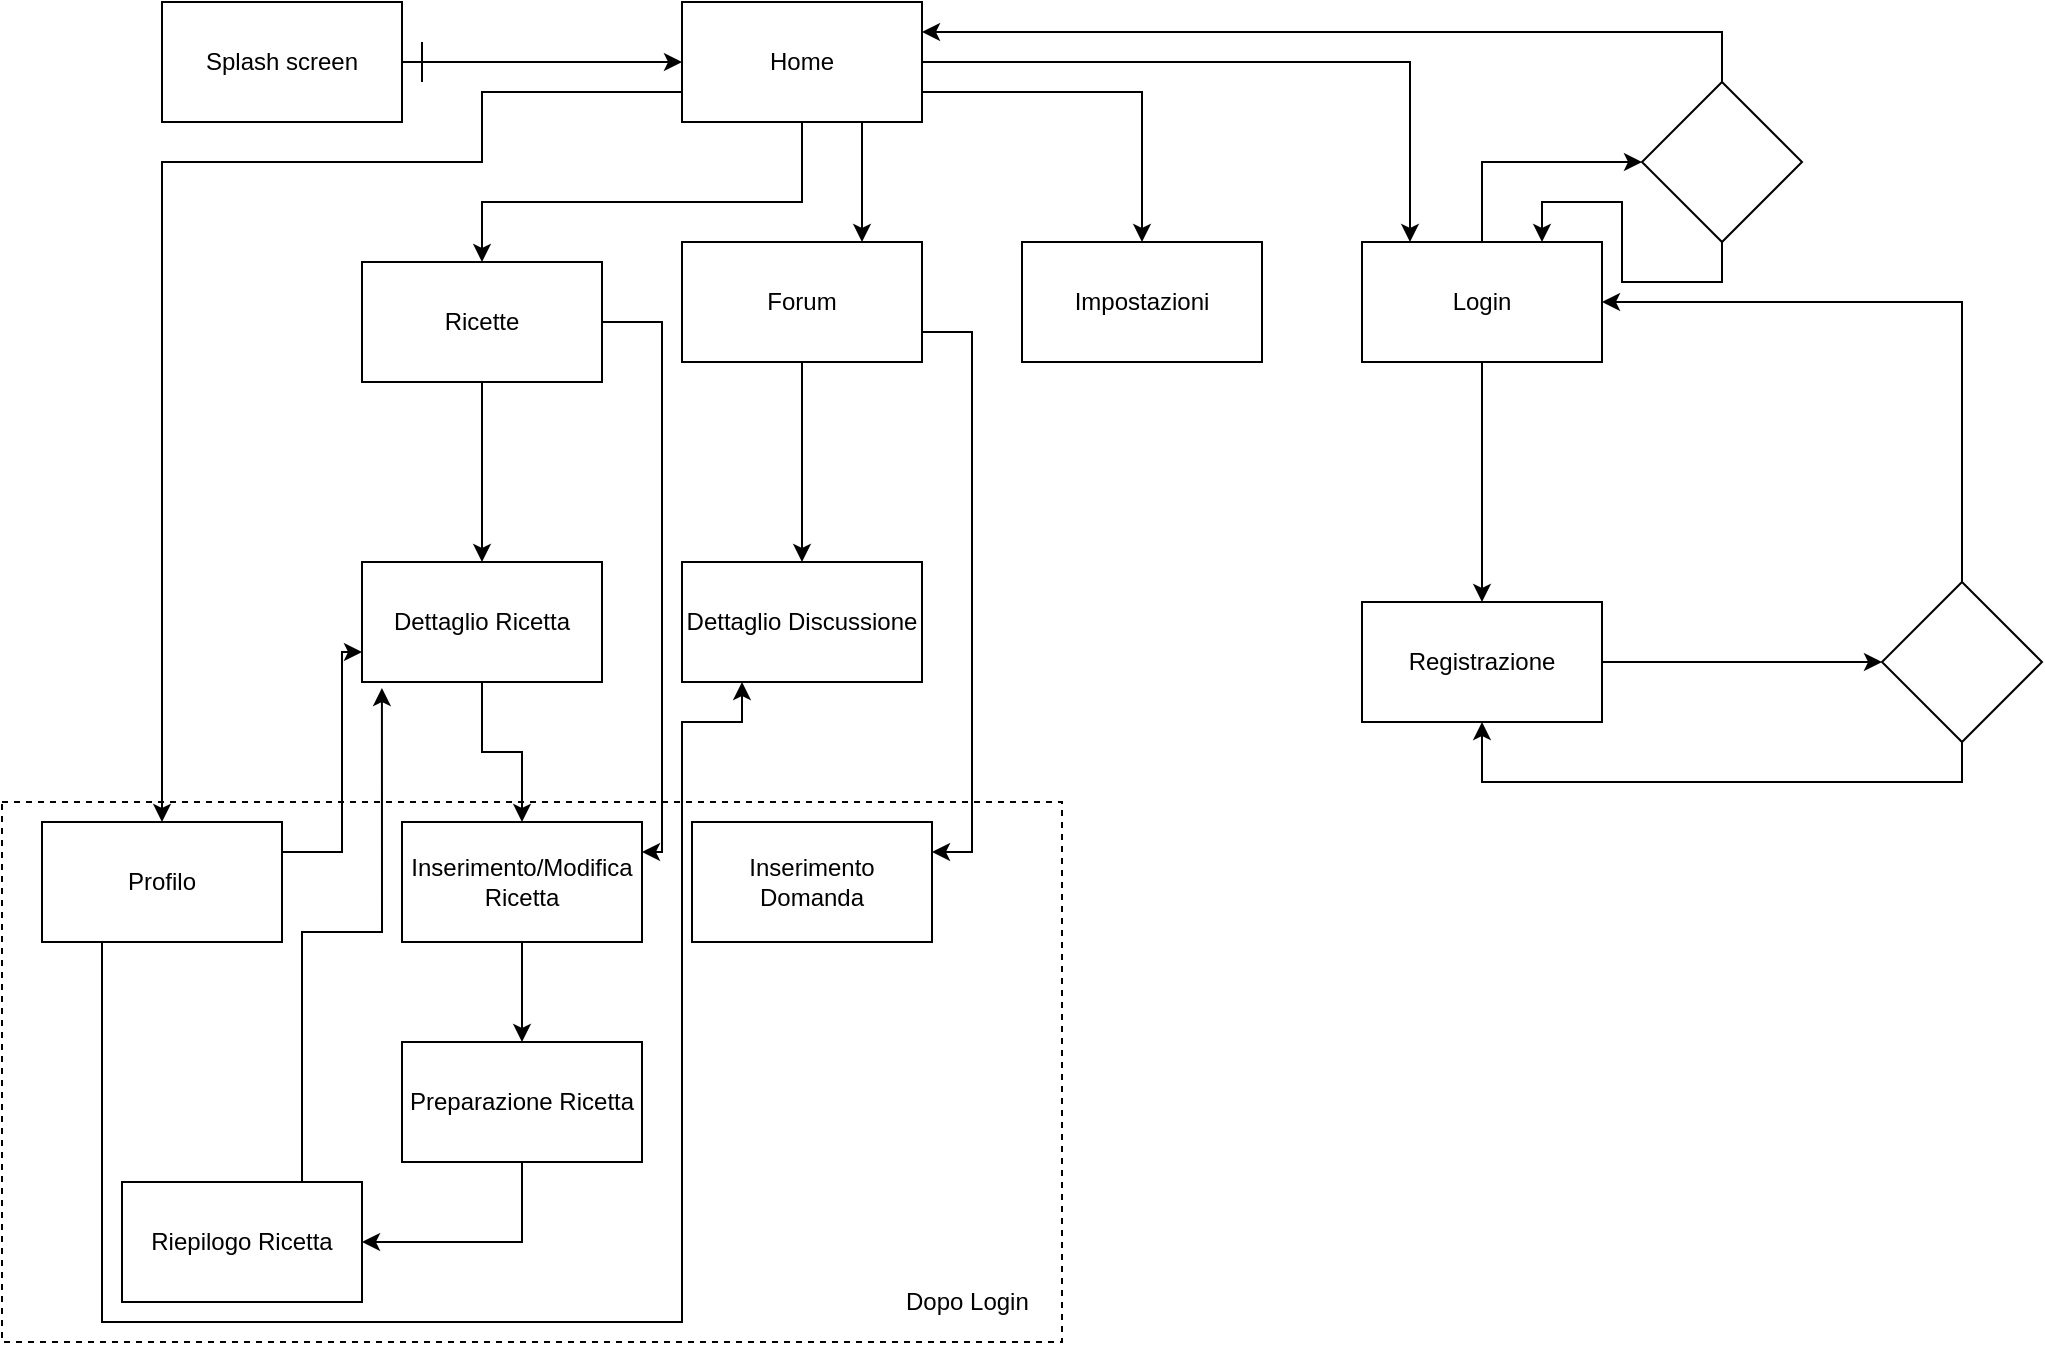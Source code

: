 <mxfile version="10.5.9" type="device"><diagram id="hSW3UUFf86B_6_r3jcMz" name="Page-1"><mxGraphModel dx="2664" dy="557" grid="1" gridSize="10" guides="1" tooltips="1" connect="1" arrows="1" fold="1" page="1" pageScale="1" pageWidth="1654" pageHeight="2336" math="0" shadow="0"><root><mxCell id="0"/><mxCell id="1" parent="0"/><mxCell id="1mO1aqVLIZ8-oUnYoXby-12" style="edgeStyle=orthogonalEdgeStyle;rounded=0;orthogonalLoop=1;jettySize=auto;html=1;exitX=0;exitY=0.75;exitDx=0;exitDy=0;entryX=0.5;entryY=0;entryDx=0;entryDy=0;" parent="1" source="1mO1aqVLIZ8-oUnYoXby-1" target="1mO1aqVLIZ8-oUnYoXby-6" edge="1"><mxGeometry relative="1" as="geometry"><Array as="points"><mxPoint x="230" y="85"/><mxPoint x="230" y="120"/><mxPoint x="70" y="120"/></Array></mxGeometry></mxCell><mxCell id="1mO1aqVLIZ8-oUnYoXby-14" style="edgeStyle=orthogonalEdgeStyle;rounded=0;orthogonalLoop=1;jettySize=auto;html=1;exitX=0.5;exitY=1;exitDx=0;exitDy=0;" parent="1" source="1mO1aqVLIZ8-oUnYoXby-1" target="1mO1aqVLIZ8-oUnYoXby-5" edge="1"><mxGeometry relative="1" as="geometry"><Array as="points"><mxPoint x="390" y="140"/><mxPoint x="230" y="140"/></Array></mxGeometry></mxCell><mxCell id="1mO1aqVLIZ8-oUnYoXby-15" style="edgeStyle=orthogonalEdgeStyle;rounded=0;orthogonalLoop=1;jettySize=auto;html=1;exitX=0.75;exitY=1;exitDx=0;exitDy=0;entryX=0.75;entryY=0;entryDx=0;entryDy=0;" parent="1" source="1mO1aqVLIZ8-oUnYoXby-1" target="1mO1aqVLIZ8-oUnYoXby-3" edge="1"><mxGeometry relative="1" as="geometry"/></mxCell><mxCell id="1mO1aqVLIZ8-oUnYoXby-16" style="edgeStyle=orthogonalEdgeStyle;rounded=0;orthogonalLoop=1;jettySize=auto;html=1;exitX=1;exitY=0.75;exitDx=0;exitDy=0;entryX=0.5;entryY=0;entryDx=0;entryDy=0;" parent="1" source="1mO1aqVLIZ8-oUnYoXby-1" target="1mO1aqVLIZ8-oUnYoXby-4" edge="1"><mxGeometry relative="1" as="geometry"/></mxCell><mxCell id="1mO1aqVLIZ8-oUnYoXby-17" style="edgeStyle=orthogonalEdgeStyle;rounded=0;orthogonalLoop=1;jettySize=auto;html=1;exitX=1;exitY=0.5;exitDx=0;exitDy=0;entryX=0.2;entryY=0;entryDx=0;entryDy=0;entryPerimeter=0;" parent="1" source="1mO1aqVLIZ8-oUnYoXby-1" target="1mO1aqVLIZ8-oUnYoXby-2" edge="1"><mxGeometry relative="1" as="geometry"/></mxCell><mxCell id="1mO1aqVLIZ8-oUnYoXby-1" value="Home" style="rounded=0;whiteSpace=wrap;html=1;" parent="1" vertex="1"><mxGeometry x="330" y="40" width="120" height="60" as="geometry"/></mxCell><mxCell id="1mO1aqVLIZ8-oUnYoXby-26" style="edgeStyle=orthogonalEdgeStyle;rounded=0;orthogonalLoop=1;jettySize=auto;html=1;exitX=0.5;exitY=0;exitDx=0;exitDy=0;entryX=0;entryY=0.5;entryDx=0;entryDy=0;" parent="1" source="1mO1aqVLIZ8-oUnYoXby-2" target="1mO1aqVLIZ8-oUnYoXby-25" edge="1"><mxGeometry relative="1" as="geometry"/></mxCell><mxCell id="1mO1aqVLIZ8-oUnYoXby-29" style="edgeStyle=orthogonalEdgeStyle;rounded=0;orthogonalLoop=1;jettySize=auto;html=1;exitX=0.5;exitY=1;exitDx=0;exitDy=0;entryX=0.5;entryY=0;entryDx=0;entryDy=0;" parent="1" source="1mO1aqVLIZ8-oUnYoXby-2" target="1mO1aqVLIZ8-oUnYoXby-19" edge="1"><mxGeometry relative="1" as="geometry"/></mxCell><mxCell id="1mO1aqVLIZ8-oUnYoXby-2" value="Login" style="rounded=0;whiteSpace=wrap;html=1;" parent="1" vertex="1"><mxGeometry x="670" y="160" width="120" height="60" as="geometry"/></mxCell><mxCell id="1mO1aqVLIZ8-oUnYoXby-39" style="edgeStyle=orthogonalEdgeStyle;rounded=0;orthogonalLoop=1;jettySize=auto;html=1;exitX=0.5;exitY=1;exitDx=0;exitDy=0;entryX=0.5;entryY=0;entryDx=0;entryDy=0;" parent="1" source="1mO1aqVLIZ8-oUnYoXby-3" target="1mO1aqVLIZ8-oUnYoXby-37" edge="1"><mxGeometry relative="1" as="geometry"/></mxCell><mxCell id="1mO1aqVLIZ8-oUnYoXby-44" style="edgeStyle=orthogonalEdgeStyle;rounded=0;orthogonalLoop=1;jettySize=auto;html=1;exitX=1;exitY=0.75;exitDx=0;exitDy=0;entryX=1;entryY=0.25;entryDx=0;entryDy=0;" parent="1" source="1mO1aqVLIZ8-oUnYoXby-3" target="1mO1aqVLIZ8-oUnYoXby-42" edge="1"><mxGeometry relative="1" as="geometry"/></mxCell><mxCell id="1mO1aqVLIZ8-oUnYoXby-3" value="Forum" style="rounded=0;whiteSpace=wrap;html=1;" parent="1" vertex="1"><mxGeometry x="330" y="160" width="120" height="60" as="geometry"/></mxCell><mxCell id="1mO1aqVLIZ8-oUnYoXby-4" value="Impostazioni" style="rounded=0;whiteSpace=wrap;html=1;" parent="1" vertex="1"><mxGeometry x="500" y="160" width="120" height="60" as="geometry"/></mxCell><mxCell id="1mO1aqVLIZ8-oUnYoXby-31" style="edgeStyle=orthogonalEdgeStyle;rounded=0;orthogonalLoop=1;jettySize=auto;html=1;exitX=0.5;exitY=1;exitDx=0;exitDy=0;" parent="1" source="1mO1aqVLIZ8-oUnYoXby-5" edge="1"><mxGeometry relative="1" as="geometry"><mxPoint x="230" y="320" as="targetPoint"/></mxGeometry></mxCell><mxCell id="1mO1aqVLIZ8-oUnYoXby-43" style="edgeStyle=orthogonalEdgeStyle;rounded=0;orthogonalLoop=1;jettySize=auto;html=1;exitX=1;exitY=0.5;exitDx=0;exitDy=0;entryX=1;entryY=0.25;entryDx=0;entryDy=0;" parent="1" source="1mO1aqVLIZ8-oUnYoXby-5" target="1mO1aqVLIZ8-oUnYoXby-41" edge="1"><mxGeometry relative="1" as="geometry"><Array as="points"><mxPoint x="320" y="200"/><mxPoint x="320" y="465"/></Array></mxGeometry></mxCell><mxCell id="1mO1aqVLIZ8-oUnYoXby-5" value="Ricette" style="rounded=0;whiteSpace=wrap;html=1;" parent="1" vertex="1"><mxGeometry x="170" y="170" width="120" height="60" as="geometry"/></mxCell><mxCell id="1mO1aqVLIZ8-oUnYoXby-36" style="edgeStyle=orthogonalEdgeStyle;rounded=0;orthogonalLoop=1;jettySize=auto;html=1;exitX=1;exitY=0.25;exitDx=0;exitDy=0;entryX=0;entryY=0.75;entryDx=0;entryDy=0;" parent="1" source="1mO1aqVLIZ8-oUnYoXby-6" target="1mO1aqVLIZ8-oUnYoXby-32" edge="1"><mxGeometry relative="1" as="geometry"><Array as="points"><mxPoint x="160" y="465"/><mxPoint x="160" y="365"/></Array></mxGeometry></mxCell><mxCell id="1mO1aqVLIZ8-oUnYoXby-40" style="edgeStyle=orthogonalEdgeStyle;rounded=0;orthogonalLoop=1;jettySize=auto;html=1;exitX=0.25;exitY=1;exitDx=0;exitDy=0;entryX=0.25;entryY=1;entryDx=0;entryDy=0;" parent="1" source="1mO1aqVLIZ8-oUnYoXby-6" target="1mO1aqVLIZ8-oUnYoXby-37" edge="1"><mxGeometry relative="1" as="geometry"><Array as="points"><mxPoint x="40" y="700"/><mxPoint x="330" y="700"/><mxPoint x="330" y="400"/><mxPoint x="360" y="400"/></Array></mxGeometry></mxCell><mxCell id="1mO1aqVLIZ8-oUnYoXby-6" value="Profilo" style="rounded=0;whiteSpace=wrap;html=1;" parent="1" vertex="1"><mxGeometry x="10" y="450" width="120" height="60" as="geometry"/></mxCell><mxCell id="ju-csI_MhFLcb_P0tzcu-2" style="edgeStyle=orthogonalEdgeStyle;rounded=0;orthogonalLoop=1;jettySize=auto;html=1;exitX=1;exitY=0.5;exitDx=0;exitDy=0;entryX=0;entryY=0.5;entryDx=0;entryDy=0;" parent="1" source="1mO1aqVLIZ8-oUnYoXby-8" target="1mO1aqVLIZ8-oUnYoXby-1" edge="1"><mxGeometry relative="1" as="geometry"/></mxCell><mxCell id="1mO1aqVLIZ8-oUnYoXby-8" value="Splash screen" style="rounded=0;whiteSpace=wrap;html=1;" parent="1" vertex="1"><mxGeometry x="70" y="40" width="120" height="60" as="geometry"/></mxCell><mxCell id="1mO1aqVLIZ8-oUnYoXby-22" style="edgeStyle=orthogonalEdgeStyle;rounded=0;orthogonalLoop=1;jettySize=auto;html=1;exitX=1;exitY=0.5;exitDx=0;exitDy=0;entryX=0;entryY=0.5;entryDx=0;entryDy=0;" parent="1" source="1mO1aqVLIZ8-oUnYoXby-19" target="1mO1aqVLIZ8-oUnYoXby-21" edge="1"><mxGeometry relative="1" as="geometry"/></mxCell><mxCell id="1mO1aqVLIZ8-oUnYoXby-19" value="Registrazione" style="rounded=0;whiteSpace=wrap;html=1;" parent="1" vertex="1"><mxGeometry x="670" y="340" width="120" height="60" as="geometry"/></mxCell><mxCell id="1mO1aqVLIZ8-oUnYoXby-23" style="edgeStyle=orthogonalEdgeStyle;rounded=0;orthogonalLoop=1;jettySize=auto;html=1;exitX=0.5;exitY=0;exitDx=0;exitDy=0;entryX=1;entryY=0.5;entryDx=0;entryDy=0;" parent="1" source="1mO1aqVLIZ8-oUnYoXby-21" target="1mO1aqVLIZ8-oUnYoXby-2" edge="1"><mxGeometry relative="1" as="geometry"/></mxCell><mxCell id="1mO1aqVLIZ8-oUnYoXby-24" style="edgeStyle=orthogonalEdgeStyle;rounded=0;orthogonalLoop=1;jettySize=auto;html=1;exitX=0.5;exitY=1;exitDx=0;exitDy=0;entryX=0.5;entryY=1;entryDx=0;entryDy=0;" parent="1" source="1mO1aqVLIZ8-oUnYoXby-21" target="1mO1aqVLIZ8-oUnYoXby-19" edge="1"><mxGeometry relative="1" as="geometry"/></mxCell><mxCell id="1mO1aqVLIZ8-oUnYoXby-21" value="" style="rhombus;whiteSpace=wrap;html=1;" parent="1" vertex="1"><mxGeometry x="930" y="330" width="80" height="80" as="geometry"/></mxCell><mxCell id="1mO1aqVLIZ8-oUnYoXby-27" style="edgeStyle=orthogonalEdgeStyle;rounded=0;orthogonalLoop=1;jettySize=auto;html=1;exitX=0.5;exitY=0;exitDx=0;exitDy=0;entryX=1;entryY=0.25;entryDx=0;entryDy=0;" parent="1" source="1mO1aqVLIZ8-oUnYoXby-25" target="1mO1aqVLIZ8-oUnYoXby-1" edge="1"><mxGeometry relative="1" as="geometry"/></mxCell><mxCell id="1mO1aqVLIZ8-oUnYoXby-28" style="edgeStyle=orthogonalEdgeStyle;rounded=0;orthogonalLoop=1;jettySize=auto;html=1;exitX=0.5;exitY=1;exitDx=0;exitDy=0;entryX=0.75;entryY=0;entryDx=0;entryDy=0;" parent="1" source="1mO1aqVLIZ8-oUnYoXby-25" target="1mO1aqVLIZ8-oUnYoXby-2" edge="1"><mxGeometry relative="1" as="geometry"><Array as="points"><mxPoint x="850" y="180"/><mxPoint x="800" y="180"/><mxPoint x="800" y="140"/><mxPoint x="760" y="140"/></Array></mxGeometry></mxCell><mxCell id="1mO1aqVLIZ8-oUnYoXby-25" value="" style="rhombus;whiteSpace=wrap;html=1;" parent="1" vertex="1"><mxGeometry x="810" y="80" width="80" height="80" as="geometry"/></mxCell><mxCell id="GhIsBtcMol9AWfBziCYK-3" style="edgeStyle=orthogonalEdgeStyle;rounded=0;orthogonalLoop=1;jettySize=auto;html=1;exitX=0.5;exitY=1;exitDx=0;exitDy=0;entryX=0.5;entryY=0;entryDx=0;entryDy=0;" parent="1" source="1mO1aqVLIZ8-oUnYoXby-32" target="1mO1aqVLIZ8-oUnYoXby-41" edge="1"><mxGeometry relative="1" as="geometry"/></mxCell><mxCell id="1mO1aqVLIZ8-oUnYoXby-32" value="Dettaglio Ricetta" style="rounded=0;whiteSpace=wrap;html=1;" parent="1" vertex="1"><mxGeometry x="170" y="320" width="120" height="60" as="geometry"/></mxCell><mxCell id="1mO1aqVLIZ8-oUnYoXby-37" value="&lt;div&gt;Dettaglio Discussione&lt;/div&gt;" style="rounded=0;whiteSpace=wrap;html=1;" parent="1" vertex="1"><mxGeometry x="330" y="320" width="120" height="60" as="geometry"/></mxCell><mxCell id="QPlpDGOGogZvFld5GrKx-1" style="edgeStyle=orthogonalEdgeStyle;rounded=0;orthogonalLoop=1;jettySize=auto;html=1;exitX=0.5;exitY=1;exitDx=0;exitDy=0;" edge="1" parent="1" source="1mO1aqVLIZ8-oUnYoXby-41"><mxGeometry relative="1" as="geometry"><mxPoint x="250" y="560" as="targetPoint"/></mxGeometry></mxCell><mxCell id="1mO1aqVLIZ8-oUnYoXby-41" value="Inserimento/Modifica Ricetta" style="rounded=0;whiteSpace=wrap;html=1;" parent="1" vertex="1"><mxGeometry x="190" y="450" width="120" height="60" as="geometry"/></mxCell><mxCell id="1mO1aqVLIZ8-oUnYoXby-42" value="Inserimento Domanda" style="rounded=0;whiteSpace=wrap;html=1;" parent="1" vertex="1"><mxGeometry x="335" y="450" width="120" height="60" as="geometry"/></mxCell><mxCell id="1mO1aqVLIZ8-oUnYoXby-49" value="" style="whiteSpace=wrap;html=1;dashed=1;fillOpacity=0;" parent="1" vertex="1"><mxGeometry x="-10" y="440" width="530" height="270" as="geometry"/></mxCell><mxCell id="1mO1aqVLIZ8-oUnYoXby-50" value="Dopo Login" style="text;html=1;resizable=0;points=[];autosize=1;align=left;verticalAlign=top;spacingTop=-4;" parent="1" vertex="1"><mxGeometry x="440" y="680" width="70" height="20" as="geometry"/></mxCell><mxCell id="ju-csI_MhFLcb_P0tzcu-3" value="" style="endArrow=none;html=1;" parent="1" edge="1"><mxGeometry width="50" height="50" relative="1" as="geometry"><mxPoint x="200" y="80" as="sourcePoint"/><mxPoint x="200" y="60" as="targetPoint"/></mxGeometry></mxCell><mxCell id="QPlpDGOGogZvFld5GrKx-8" style="edgeStyle=orthogonalEdgeStyle;rounded=0;orthogonalLoop=1;jettySize=auto;html=1;exitX=0.5;exitY=1;exitDx=0;exitDy=0;entryX=1;entryY=0.5;entryDx=0;entryDy=0;" edge="1" parent="1" source="QPlpDGOGogZvFld5GrKx-2" target="QPlpDGOGogZvFld5GrKx-3"><mxGeometry relative="1" as="geometry"/></mxCell><mxCell id="QPlpDGOGogZvFld5GrKx-2" value="Preparazione Ricetta" style="rounded=0;whiteSpace=wrap;html=1;" vertex="1" parent="1"><mxGeometry x="190" y="560" width="120" height="60" as="geometry"/></mxCell><mxCell id="QPlpDGOGogZvFld5GrKx-9" style="edgeStyle=orthogonalEdgeStyle;rounded=0;orthogonalLoop=1;jettySize=auto;html=1;exitX=0.75;exitY=0;exitDx=0;exitDy=0;entryX=0.083;entryY=1.05;entryDx=0;entryDy=0;entryPerimeter=0;" edge="1" parent="1" source="QPlpDGOGogZvFld5GrKx-3" target="1mO1aqVLIZ8-oUnYoXby-32"><mxGeometry relative="1" as="geometry"/></mxCell><mxCell id="QPlpDGOGogZvFld5GrKx-3" value="Riepilogo Ricetta" style="rounded=0;whiteSpace=wrap;html=1;" vertex="1" parent="1"><mxGeometry x="50" y="630" width="120" height="60" as="geometry"/></mxCell></root></mxGraphModel></diagram></mxfile>